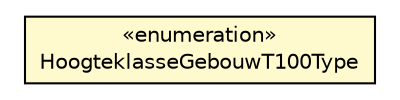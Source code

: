 #!/usr/local/bin/dot
#
# Class diagram 
# Generated by UMLGraph version R5_6-24-gf6e263 (http://www.umlgraph.org/)
#

digraph G {
	edge [fontname="Helvetica",fontsize=10,labelfontname="Helvetica",labelfontsize=10];
	node [fontname="Helvetica",fontsize=10,shape=plaintext];
	nodesep=0.25;
	ranksep=0.5;
	// nl.b3p.topnl.top100nl.HoogteklasseGebouwT100Type
	c22691 [label=<<table title="nl.b3p.topnl.top100nl.HoogteklasseGebouwT100Type" border="0" cellborder="1" cellspacing="0" cellpadding="2" port="p" bgcolor="lemonChiffon" href="./HoogteklasseGebouwT100Type.html">
		<tr><td><table border="0" cellspacing="0" cellpadding="1">
<tr><td align="center" balign="center"> &#171;enumeration&#187; </td></tr>
<tr><td align="center" balign="center"> HoogteklasseGebouwT100Type </td></tr>
		</table></td></tr>
		</table>>, URL="./HoogteklasseGebouwT100Type.html", fontname="Helvetica", fontcolor="black", fontsize=10.0];
}

